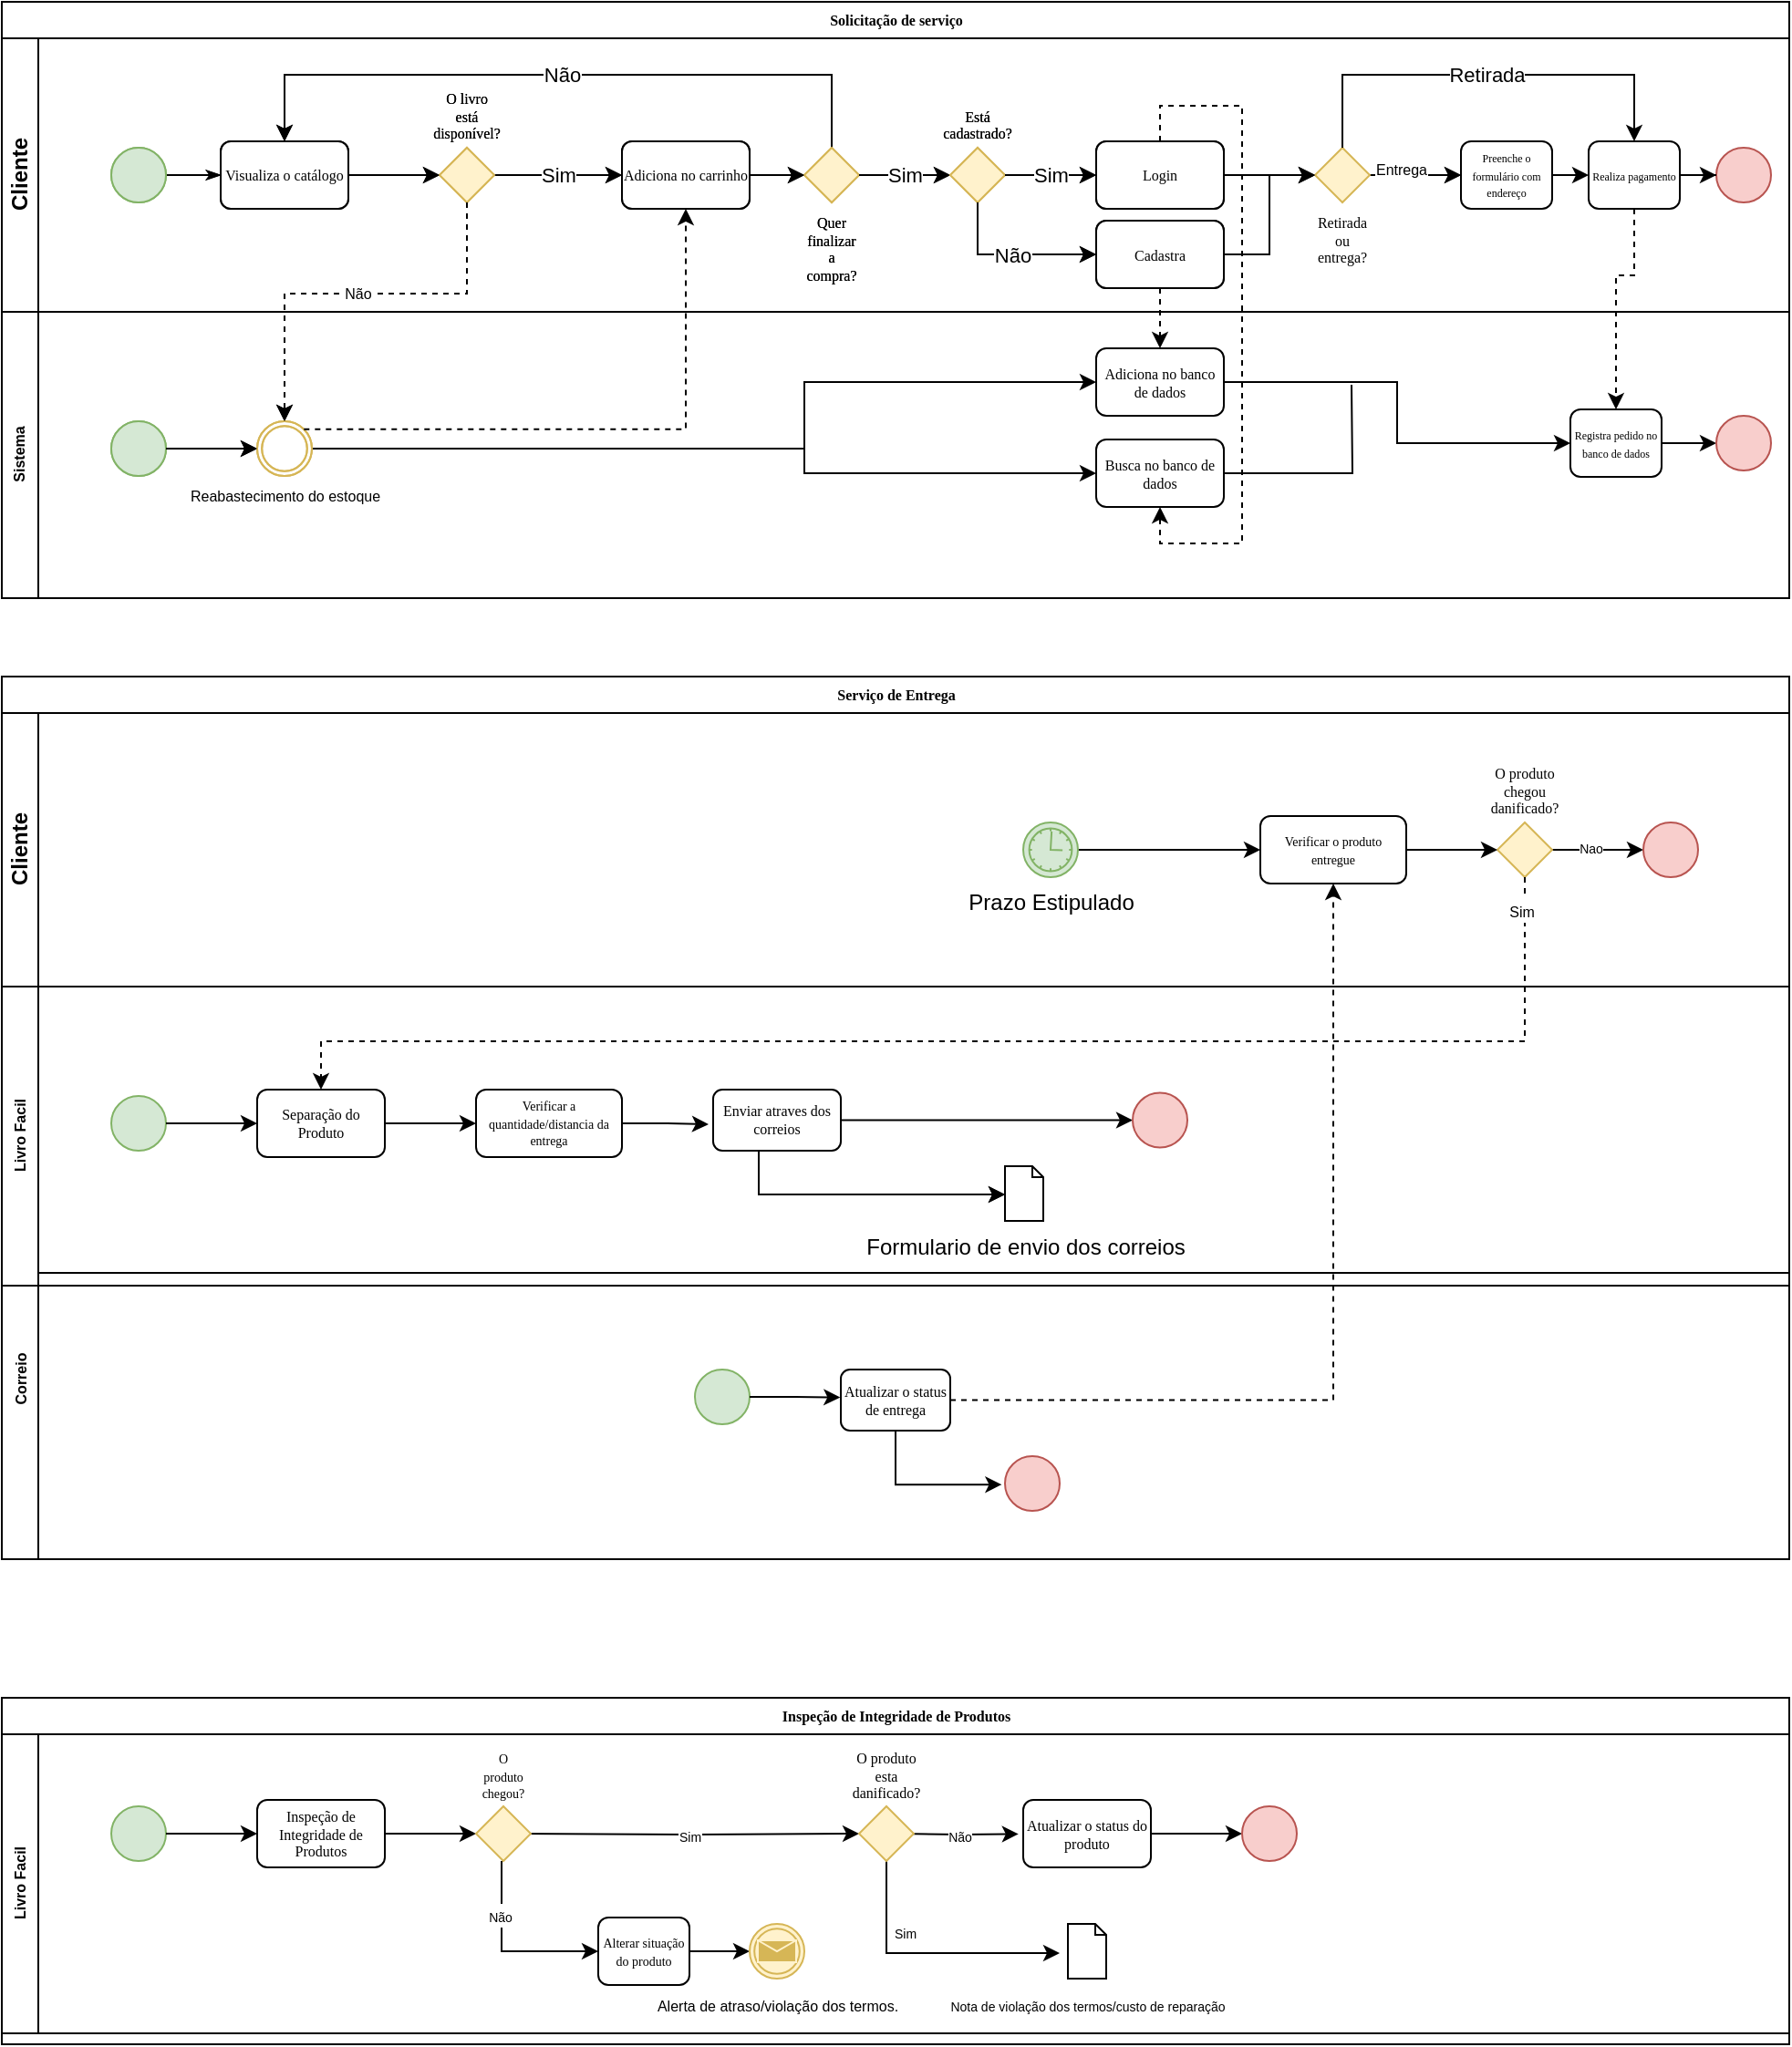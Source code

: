 <mxfile version="24.0.2" type="device">
  <diagram name="Page-1" id="c7488fd3-1785-93aa-aadb-54a6760d102a">
    <mxGraphModel dx="1195" dy="652" grid="1" gridSize="10" guides="1" tooltips="1" connect="1" arrows="1" fold="1" page="1" pageScale="1" pageWidth="1100" pageHeight="850" background="none" math="0" shadow="0">
      <root>
        <mxCell id="0" />
        <mxCell id="1" parent="0" />
        <mxCell id="2b4e8129b02d487f-1" value="Pool" style="swimlane;html=1;childLayout=stackLayout;horizontal=1;startSize=20;horizontalStack=0;rounded=0;shadow=0;labelBackgroundColor=none;strokeWidth=1;fontFamily=Verdana;fontSize=8;align=center;" parent="1" vertex="1">
          <mxGeometry x="180" y="70" width="980" height="327" as="geometry">
            <mxRectangle x="180" y="70" width="60" height="20" as="alternateBounds" />
          </mxGeometry>
        </mxCell>
        <mxCell id="2b4e8129b02d487f-2" value="Cliente" style="swimlane;html=1;startSize=20;horizontal=0;" parent="2b4e8129b02d487f-1" vertex="1">
          <mxGeometry y="20" width="980" height="150" as="geometry" />
        </mxCell>
        <mxCell id="2b4e8129b02d487f-18" style="edgeStyle=orthogonalEdgeStyle;rounded=0;html=1;labelBackgroundColor=none;startArrow=none;startFill=0;startSize=5;endArrow=classicThin;endFill=1;endSize=5;jettySize=auto;orthogonalLoop=1;strokeWidth=1;fontFamily=Verdana;fontSize=8" parent="2b4e8129b02d487f-2" source="2b4e8129b02d487f-5" target="2b4e8129b02d487f-6" edge="1">
          <mxGeometry relative="1" as="geometry" />
        </mxCell>
        <mxCell id="2b4e8129b02d487f-5" value="" style="ellipse;whiteSpace=wrap;html=1;rounded=0;shadow=0;labelBackgroundColor=none;strokeWidth=1;fontFamily=Verdana;fontSize=8;align=center;fillColor=#d5e8d4;strokeColor=#82b366;" parent="2b4e8129b02d487f-2" vertex="1">
          <mxGeometry x="60" y="60" width="30" height="30" as="geometry" />
        </mxCell>
        <mxCell id="2b4e8129b02d487f-6" value="Visualiza o catálogo" style="rounded=1;whiteSpace=wrap;html=1;shadow=0;labelBackgroundColor=none;strokeWidth=1;fontFamily=Verdana;fontSize=8;align=center;" parent="2b4e8129b02d487f-2" vertex="1">
          <mxGeometry x="120" y="56.5" width="70" height="37" as="geometry" />
        </mxCell>
        <mxCell id="pmfERvmalk-S_cIcb7xF-23" value="Sim" style="edgeStyle=orthogonalEdgeStyle;rounded=0;orthogonalLoop=1;jettySize=auto;html=1;exitX=1;exitY=0.5;exitDx=0;exitDy=0;exitPerimeter=0;entryX=0;entryY=0.5;entryDx=0;entryDy=0;" parent="2b4e8129b02d487f-2" source="pmfERvmalk-S_cIcb7xF-3" target="pmfERvmalk-S_cIcb7xF-26" edge="1">
          <mxGeometry relative="1" as="geometry">
            <mxPoint x="340.0" y="75.0" as="targetPoint" />
          </mxGeometry>
        </mxCell>
        <mxCell id="pmfERvmalk-S_cIcb7xF-3" value="O livro está disponível?" style="strokeWidth=1;html=1;shape=mxgraph.flowchart.decision;whiteSpace=wrap;rounded=1;shadow=0;labelBackgroundColor=none;fontFamily=Verdana;fontSize=8;align=center;fillColor=#fff2cc;strokeColor=#d6b656;verticalAlign=bottom;labelPosition=center;verticalLabelPosition=top;" parent="2b4e8129b02d487f-2" vertex="1">
          <mxGeometry x="240" y="60.0" width="30" height="30" as="geometry" />
        </mxCell>
        <mxCell id="pmfERvmalk-S_cIcb7xF-4" style="edgeStyle=orthogonalEdgeStyle;rounded=0;orthogonalLoop=1;jettySize=auto;html=1;exitX=1;exitY=0.5;exitDx=0;exitDy=0;entryX=0;entryY=0.5;entryDx=0;entryDy=0;entryPerimeter=0;" parent="2b4e8129b02d487f-2" source="2b4e8129b02d487f-6" target="pmfERvmalk-S_cIcb7xF-3" edge="1">
          <mxGeometry relative="1" as="geometry" />
        </mxCell>
        <mxCell id="pmfERvmalk-S_cIcb7xF-52" style="edgeStyle=orthogonalEdgeStyle;rounded=0;orthogonalLoop=1;jettySize=auto;html=1;exitX=1;exitY=0.5;exitDx=0;exitDy=0;exitPerimeter=0;entryX=0;entryY=0.5;entryDx=0;entryDy=0;" parent="2b4e8129b02d487f-2" edge="1">
          <mxGeometry relative="1" as="geometry">
            <mxPoint x="800" y="75.0" as="targetPoint" />
            <mxPoint x="750" y="75.0" as="sourcePoint" />
          </mxGeometry>
        </mxCell>
        <mxCell id="pmfERvmalk-S_cIcb7xF-53" value="Entrega" style="edgeLabel;html=1;align=center;verticalAlign=middle;resizable=0;points=[];fontSize=8;" parent="pmfERvmalk-S_cIcb7xF-52" vertex="1" connectable="0">
          <mxGeometry x="-0.336" y="3" relative="1" as="geometry">
            <mxPoint as="offset" />
          </mxGeometry>
        </mxCell>
        <mxCell id="pmfERvmalk-S_cIcb7xF-26" value="Adiciona no carrinho" style="rounded=1;whiteSpace=wrap;html=1;shadow=0;labelBackgroundColor=none;strokeWidth=1;fontFamily=Verdana;fontSize=8;align=center;" parent="2b4e8129b02d487f-2" vertex="1">
          <mxGeometry x="340" y="56.5" width="70" height="37" as="geometry" />
        </mxCell>
        <mxCell id="pmfERvmalk-S_cIcb7xF-57" style="edgeStyle=orthogonalEdgeStyle;rounded=0;orthogonalLoop=1;jettySize=auto;html=1;exitX=1;exitY=0.5;exitDx=0;exitDy=0;entryX=0;entryY=0.5;entryDx=0;entryDy=0;" parent="2b4e8129b02d487f-2" edge="1">
          <mxGeometry relative="1" as="geometry">
            <mxPoint x="870" y="75.0" as="sourcePoint" />
            <mxPoint x="890" y="75.0" as="targetPoint" />
          </mxGeometry>
        </mxCell>
        <mxCell id="pmfERvmalk-S_cIcb7xF-47" value="Não" style="edgeStyle=orthogonalEdgeStyle;rounded=0;orthogonalLoop=1;jettySize=auto;html=1;exitX=0.5;exitY=0;exitDx=0;exitDy=0;exitPerimeter=0;entryX=0.5;entryY=0;entryDx=0;entryDy=0;" parent="2b4e8129b02d487f-2" source="pmfERvmalk-S_cIcb7xF-46" target="2b4e8129b02d487f-6" edge="1">
          <mxGeometry relative="1" as="geometry">
            <Array as="points">
              <mxPoint x="455" y="20" />
              <mxPoint x="155" y="20" />
            </Array>
          </mxGeometry>
        </mxCell>
        <mxCell id="pmfERvmalk-S_cIcb7xF-46" value="Quer finalizar a compra?" style="strokeWidth=1;html=1;shape=mxgraph.flowchart.decision;whiteSpace=wrap;rounded=1;shadow=0;labelBackgroundColor=none;fontFamily=Verdana;fontSize=8;align=center;fillColor=#fff2cc;strokeColor=#d6b656;verticalAlign=top;labelPosition=center;verticalLabelPosition=bottom;" parent="2b4e8129b02d487f-2" vertex="1">
          <mxGeometry x="440" y="60.0" width="30" height="30" as="geometry" />
        </mxCell>
        <mxCell id="pmfERvmalk-S_cIcb7xF-48" value="Sim" style="edgeStyle=orthogonalEdgeStyle;rounded=0;orthogonalLoop=1;jettySize=auto;html=1;exitX=1;exitY=0.5;exitDx=0;exitDy=0;exitPerimeter=0;entryX=0;entryY=0.5;entryDx=0;entryDy=0;entryPerimeter=0;" parent="2b4e8129b02d487f-2" source="pmfERvmalk-S_cIcb7xF-46" target="pmfERvmalk-S_cIcb7xF-40" edge="1">
          <mxGeometry relative="1" as="geometry">
            <mxPoint x="500" y="75" as="targetPoint" />
          </mxGeometry>
        </mxCell>
        <mxCell id="pmfERvmalk-S_cIcb7xF-50" style="edgeStyle=orthogonalEdgeStyle;rounded=0;orthogonalLoop=1;jettySize=auto;html=1;exitX=1;exitY=0.5;exitDx=0;exitDy=0;entryX=0;entryY=0.5;entryDx=0;entryDy=0;entryPerimeter=0;" parent="2b4e8129b02d487f-2" source="pmfERvmalk-S_cIcb7xF-26" target="pmfERvmalk-S_cIcb7xF-46" edge="1">
          <mxGeometry relative="1" as="geometry" />
        </mxCell>
        <mxCell id="pmfERvmalk-S_cIcb7xF-40" value="Está cadastrado?" style="strokeWidth=1;html=1;shape=mxgraph.flowchart.decision;whiteSpace=wrap;rounded=1;shadow=0;labelBackgroundColor=none;fontFamily=Verdana;fontSize=8;align=center;fillColor=#fff2cc;strokeColor=#d6b656;verticalAlign=bottom;labelPosition=center;verticalLabelPosition=top;" parent="2b4e8129b02d487f-2" vertex="1">
          <mxGeometry x="520" y="60.0" width="30" height="30" as="geometry" />
        </mxCell>
        <mxCell id="pmfERvmalk-S_cIcb7xF-41" value="Login" style="rounded=1;whiteSpace=wrap;html=1;shadow=0;labelBackgroundColor=none;strokeWidth=1;fontFamily=Verdana;fontSize=8;align=center;" parent="2b4e8129b02d487f-2" vertex="1">
          <mxGeometry x="600" y="56.5" width="70" height="37" as="geometry" />
        </mxCell>
        <mxCell id="pmfERvmalk-S_cIcb7xF-42" value="Sim" style="edgeStyle=orthogonalEdgeStyle;rounded=0;orthogonalLoop=1;jettySize=auto;html=1;exitX=1;exitY=0.5;exitDx=0;exitDy=0;exitPerimeter=0;entryX=0;entryY=0.5;entryDx=0;entryDy=0;" parent="2b4e8129b02d487f-2" source="pmfERvmalk-S_cIcb7xF-40" target="pmfERvmalk-S_cIcb7xF-41" edge="1">
          <mxGeometry relative="1" as="geometry" />
        </mxCell>
        <mxCell id="pmfERvmalk-S_cIcb7xF-43" value="Cadastra" style="rounded=1;whiteSpace=wrap;html=1;shadow=0;labelBackgroundColor=none;strokeWidth=1;fontFamily=Verdana;fontSize=8;align=center;" parent="2b4e8129b02d487f-2" vertex="1">
          <mxGeometry x="600" y="100" width="70" height="37" as="geometry" />
        </mxCell>
        <mxCell id="pmfERvmalk-S_cIcb7xF-45" value="Não" style="edgeStyle=orthogonalEdgeStyle;rounded=0;orthogonalLoop=1;jettySize=auto;html=1;exitX=0.5;exitY=1;exitDx=0;exitDy=0;exitPerimeter=0;entryX=0;entryY=0.5;entryDx=0;entryDy=0;" parent="2b4e8129b02d487f-2" source="pmfERvmalk-S_cIcb7xF-40" target="pmfERvmalk-S_cIcb7xF-43" edge="1">
          <mxGeometry relative="1" as="geometry" />
        </mxCell>
        <mxCell id="pmfERvmalk-S_cIcb7xF-55" style="edgeStyle=orthogonalEdgeStyle;rounded=0;orthogonalLoop=1;jettySize=auto;html=1;exitX=1;exitY=0.5;exitDx=0;exitDy=0;entryX=0;entryY=0.5;entryDx=0;entryDy=0;entryPerimeter=0;" parent="2b4e8129b02d487f-2" source="pmfERvmalk-S_cIcb7xF-41" edge="1">
          <mxGeometry relative="1" as="geometry">
            <mxPoint x="720" y="75.0" as="targetPoint" />
          </mxGeometry>
        </mxCell>
        <mxCell id="oDkDdfMOv9z-UdTRqtao-18" value="&lt;font style=&quot;font-size: 6px;&quot;&gt;Realiza pagamento&lt;/font&gt;" style="rounded=1;whiteSpace=wrap;html=1;shadow=0;labelBackgroundColor=none;strokeWidth=1;fontFamily=Verdana;fontSize=8;align=center;" parent="2b4e8129b02d487f-2" vertex="1">
          <mxGeometry x="870" y="56.5" width="50" height="37" as="geometry" />
        </mxCell>
        <mxCell id="2b4e8129b02d487f-3" value="Sistema" style="swimlane;html=1;startSize=20;horizontal=0;fontSize=8;" parent="2b4e8129b02d487f-1" vertex="1">
          <mxGeometry y="170" width="980" height="157" as="geometry" />
        </mxCell>
        <mxCell id="pmfERvmalk-S_cIcb7xF-7" value="" style="ellipse;whiteSpace=wrap;html=1;rounded=0;shadow=0;labelBackgroundColor=none;strokeWidth=1;fontFamily=Verdana;fontSize=8;align=center;fillColor=#d5e8d4;strokeColor=#82b366;" parent="2b4e8129b02d487f-3" vertex="1">
          <mxGeometry x="60" y="60" width="30" height="30" as="geometry" />
        </mxCell>
        <mxCell id="pmfERvmalk-S_cIcb7xF-11" value="Reabastecimento do estoque" style="points=[[0.145,0.145,0],[0.5,0,0],[0.855,0.145,0],[1,0.5,0],[0.855,0.855,0],[0.5,1,0],[0.145,0.855,0],[0,0.5,0]];shape=mxgraph.bpmn.event;html=1;verticalLabelPosition=bottom;labelBackgroundColor=#ffffff;verticalAlign=top;align=center;perimeter=ellipsePerimeter;outlineConnect=0;aspect=fixed;outline=throwing;symbol=general;fillColor=none;strokeColor=#d6b656;fontSize=8;" parent="2b4e8129b02d487f-3" vertex="1">
          <mxGeometry x="140" y="60" width="30" height="30" as="geometry" />
        </mxCell>
        <mxCell id="pmfERvmalk-S_cIcb7xF-13" style="edgeStyle=orthogonalEdgeStyle;rounded=0;orthogonalLoop=1;jettySize=auto;html=1;exitX=1;exitY=0.5;exitDx=0;exitDy=0;entryX=0;entryY=0.5;entryDx=0;entryDy=0;entryPerimeter=0;" parent="2b4e8129b02d487f-3" source="pmfERvmalk-S_cIcb7xF-7" target="pmfERvmalk-S_cIcb7xF-11" edge="1">
          <mxGeometry relative="1" as="geometry" />
        </mxCell>
        <mxCell id="pmfERvmalk-S_cIcb7xF-19" value="Não" style="edgeStyle=orthogonalEdgeStyle;rounded=0;orthogonalLoop=1;jettySize=auto;html=1;exitX=0.5;exitY=1;exitDx=0;exitDy=0;exitPerimeter=0;entryX=0.5;entryY=0;entryDx=0;entryDy=0;entryPerimeter=0;dashed=1;fontSize=8;" parent="2b4e8129b02d487f-1" source="pmfERvmalk-S_cIcb7xF-3" target="pmfERvmalk-S_cIcb7xF-11" edge="1">
          <mxGeometry relative="1" as="geometry">
            <Array as="points">
              <mxPoint x="255" y="160" />
              <mxPoint x="155" y="160" />
            </Array>
          </mxGeometry>
        </mxCell>
        <mxCell id="oDkDdfMOv9z-UdTRqtao-1" value="Solicitação de serviço" style="swimlane;html=1;childLayout=stackLayout;horizontal=1;startSize=20;horizontalStack=0;rounded=0;shadow=0;labelBackgroundColor=none;strokeWidth=1;fontFamily=Verdana;fontSize=8;align=center;" parent="1" vertex="1">
          <mxGeometry x="180" y="70" width="980" height="327" as="geometry">
            <mxRectangle x="180" y="70" width="60" height="20" as="alternateBounds" />
          </mxGeometry>
        </mxCell>
        <mxCell id="oDkDdfMOv9z-UdTRqtao-2" value="Cliente" style="swimlane;html=1;startSize=20;horizontal=0;" parent="oDkDdfMOv9z-UdTRqtao-1" vertex="1">
          <mxGeometry y="20" width="980" height="150" as="geometry" />
        </mxCell>
        <mxCell id="oDkDdfMOv9z-UdTRqtao-3" style="edgeStyle=orthogonalEdgeStyle;rounded=0;html=1;labelBackgroundColor=none;startArrow=none;startFill=0;startSize=5;endArrow=classicThin;endFill=1;endSize=5;jettySize=auto;orthogonalLoop=1;strokeWidth=1;fontFamily=Verdana;fontSize=8" parent="oDkDdfMOv9z-UdTRqtao-2" source="oDkDdfMOv9z-UdTRqtao-4" target="oDkDdfMOv9z-UdTRqtao-5" edge="1">
          <mxGeometry relative="1" as="geometry" />
        </mxCell>
        <mxCell id="oDkDdfMOv9z-UdTRqtao-4" value="" style="ellipse;whiteSpace=wrap;html=1;rounded=0;shadow=0;labelBackgroundColor=none;strokeWidth=1;fontFamily=Verdana;fontSize=8;align=center;fillColor=#d5e8d4;strokeColor=#82b366;" parent="oDkDdfMOv9z-UdTRqtao-2" vertex="1">
          <mxGeometry x="60" y="60" width="30" height="30" as="geometry" />
        </mxCell>
        <mxCell id="oDkDdfMOv9z-UdTRqtao-5" value="Visualiza o catálogo" style="rounded=1;whiteSpace=wrap;html=1;shadow=0;labelBackgroundColor=none;strokeWidth=1;fontFamily=Verdana;fontSize=8;align=center;" parent="oDkDdfMOv9z-UdTRqtao-2" vertex="1">
          <mxGeometry x="120" y="56.5" width="70" height="37" as="geometry" />
        </mxCell>
        <mxCell id="oDkDdfMOv9z-UdTRqtao-6" value="Sim" style="edgeStyle=orthogonalEdgeStyle;rounded=0;orthogonalLoop=1;jettySize=auto;html=1;exitX=1;exitY=0.5;exitDx=0;exitDy=0;exitPerimeter=0;entryX=0;entryY=0.5;entryDx=0;entryDy=0;" parent="oDkDdfMOv9z-UdTRqtao-2" source="oDkDdfMOv9z-UdTRqtao-7" target="oDkDdfMOv9z-UdTRqtao-12" edge="1">
          <mxGeometry relative="1" as="geometry">
            <mxPoint x="340.0" y="75.0" as="targetPoint" />
          </mxGeometry>
        </mxCell>
        <mxCell id="oDkDdfMOv9z-UdTRqtao-7" value="O livro está disponível?" style="strokeWidth=1;html=1;shape=mxgraph.flowchart.decision;whiteSpace=wrap;rounded=1;shadow=0;labelBackgroundColor=none;fontFamily=Verdana;fontSize=8;align=center;fillColor=#fff2cc;strokeColor=#d6b656;verticalAlign=bottom;labelPosition=center;verticalLabelPosition=top;" parent="oDkDdfMOv9z-UdTRqtao-2" vertex="1">
          <mxGeometry x="240" y="60.0" width="30" height="30" as="geometry" />
        </mxCell>
        <mxCell id="oDkDdfMOv9z-UdTRqtao-8" style="edgeStyle=orthogonalEdgeStyle;rounded=0;orthogonalLoop=1;jettySize=auto;html=1;exitX=1;exitY=0.5;exitDx=0;exitDy=0;entryX=0;entryY=0.5;entryDx=0;entryDy=0;entryPerimeter=0;" parent="oDkDdfMOv9z-UdTRqtao-2" source="oDkDdfMOv9z-UdTRqtao-5" target="oDkDdfMOv9z-UdTRqtao-7" edge="1">
          <mxGeometry relative="1" as="geometry" />
        </mxCell>
        <mxCell id="oDkDdfMOv9z-UdTRqtao-9" style="edgeStyle=orthogonalEdgeStyle;rounded=0;orthogonalLoop=1;jettySize=auto;html=1;exitX=1;exitY=0.5;exitDx=0;exitDy=0;exitPerimeter=0;entryX=0;entryY=0.5;entryDx=0;entryDy=0;" parent="oDkDdfMOv9z-UdTRqtao-2" source="oDkDdfMOv9z-UdTRqtao-11" target="oDkDdfMOv9z-UdTRqtao-14" edge="1">
          <mxGeometry relative="1" as="geometry" />
        </mxCell>
        <mxCell id="oDkDdfMOv9z-UdTRqtao-10" value="Entrega" style="edgeLabel;html=1;align=center;verticalAlign=middle;resizable=0;points=[];fontSize=8;" parent="oDkDdfMOv9z-UdTRqtao-9" vertex="1" connectable="0">
          <mxGeometry x="-0.336" y="3" relative="1" as="geometry">
            <mxPoint as="offset" />
          </mxGeometry>
        </mxCell>
        <mxCell id="oDkDdfMOv9z-UdTRqtao-11" value="Retirada ou entrega?" style="strokeWidth=1;html=1;shape=mxgraph.flowchart.decision;whiteSpace=wrap;rounded=1;shadow=0;labelBackgroundColor=none;fontFamily=Verdana;fontSize=8;align=center;fillColor=#fff2cc;strokeColor=#d6b656;verticalAlign=top;labelPosition=center;verticalLabelPosition=bottom;" parent="oDkDdfMOv9z-UdTRqtao-2" vertex="1">
          <mxGeometry x="720" y="60.0" width="30" height="30" as="geometry" />
        </mxCell>
        <mxCell id="oDkDdfMOv9z-UdTRqtao-12" value="Adiciona no carrinho" style="rounded=1;whiteSpace=wrap;html=1;shadow=0;labelBackgroundColor=none;strokeWidth=1;fontFamily=Verdana;fontSize=8;align=center;" parent="oDkDdfMOv9z-UdTRqtao-2" vertex="1">
          <mxGeometry x="340" y="56.5" width="70" height="37" as="geometry" />
        </mxCell>
        <mxCell id="oDkDdfMOv9z-UdTRqtao-14" value="&lt;font style=&quot;font-size: 6px;&quot;&gt;Preenche o formulário com endereço&lt;/font&gt;" style="rounded=1;whiteSpace=wrap;html=1;shadow=0;labelBackgroundColor=none;strokeWidth=1;fontFamily=Verdana;fontSize=8;align=center;" parent="oDkDdfMOv9z-UdTRqtao-2" vertex="1">
          <mxGeometry x="800" y="56.5" width="50" height="37" as="geometry" />
        </mxCell>
        <mxCell id="oDkDdfMOv9z-UdTRqtao-15" value="Não" style="edgeStyle=orthogonalEdgeStyle;rounded=0;orthogonalLoop=1;jettySize=auto;html=1;exitX=0.5;exitY=0;exitDx=0;exitDy=0;exitPerimeter=0;entryX=0.5;entryY=0;entryDx=0;entryDy=0;" parent="oDkDdfMOv9z-UdTRqtao-2" source="oDkDdfMOv9z-UdTRqtao-16" target="oDkDdfMOv9z-UdTRqtao-5" edge="1">
          <mxGeometry relative="1" as="geometry">
            <Array as="points">
              <mxPoint x="455" y="20" />
              <mxPoint x="155" y="20" />
            </Array>
          </mxGeometry>
        </mxCell>
        <mxCell id="oDkDdfMOv9z-UdTRqtao-16" value="Quer finalizar a compra?" style="strokeWidth=1;html=1;shape=mxgraph.flowchart.decision;whiteSpace=wrap;rounded=1;shadow=0;labelBackgroundColor=none;fontFamily=Verdana;fontSize=8;align=center;fillColor=#fff2cc;strokeColor=#d6b656;verticalAlign=top;labelPosition=center;verticalLabelPosition=bottom;" parent="oDkDdfMOv9z-UdTRqtao-2" vertex="1">
          <mxGeometry x="440" y="60.0" width="30" height="30" as="geometry" />
        </mxCell>
        <mxCell id="oDkDdfMOv9z-UdTRqtao-17" value="Sim" style="edgeStyle=orthogonalEdgeStyle;rounded=0;orthogonalLoop=1;jettySize=auto;html=1;exitX=1;exitY=0.5;exitDx=0;exitDy=0;exitPerimeter=0;entryX=0;entryY=0.5;entryDx=0;entryDy=0;entryPerimeter=0;" parent="oDkDdfMOv9z-UdTRqtao-2" source="oDkDdfMOv9z-UdTRqtao-16" target="oDkDdfMOv9z-UdTRqtao-20" edge="1">
          <mxGeometry relative="1" as="geometry">
            <mxPoint x="500" y="75" as="targetPoint" />
          </mxGeometry>
        </mxCell>
        <mxCell id="oDkDdfMOv9z-UdTRqtao-19" style="edgeStyle=orthogonalEdgeStyle;rounded=0;orthogonalLoop=1;jettySize=auto;html=1;exitX=1;exitY=0.5;exitDx=0;exitDy=0;entryX=0;entryY=0.5;entryDx=0;entryDy=0;entryPerimeter=0;" parent="oDkDdfMOv9z-UdTRqtao-2" source="oDkDdfMOv9z-UdTRqtao-12" target="oDkDdfMOv9z-UdTRqtao-16" edge="1">
          <mxGeometry relative="1" as="geometry" />
        </mxCell>
        <mxCell id="oDkDdfMOv9z-UdTRqtao-20" value="Está cadastrado?" style="strokeWidth=1;html=1;shape=mxgraph.flowchart.decision;whiteSpace=wrap;rounded=1;shadow=0;labelBackgroundColor=none;fontFamily=Verdana;fontSize=8;align=center;fillColor=#fff2cc;strokeColor=#d6b656;verticalAlign=bottom;labelPosition=center;verticalLabelPosition=top;" parent="oDkDdfMOv9z-UdTRqtao-2" vertex="1">
          <mxGeometry x="520" y="60.0" width="30" height="30" as="geometry" />
        </mxCell>
        <mxCell id="oDkDdfMOv9z-UdTRqtao-21" value="Login" style="rounded=1;whiteSpace=wrap;html=1;shadow=0;labelBackgroundColor=none;strokeWidth=1;fontFamily=Verdana;fontSize=8;align=center;" parent="oDkDdfMOv9z-UdTRqtao-2" vertex="1">
          <mxGeometry x="600" y="56.5" width="70" height="37" as="geometry" />
        </mxCell>
        <mxCell id="oDkDdfMOv9z-UdTRqtao-22" value="Sim" style="edgeStyle=orthogonalEdgeStyle;rounded=0;orthogonalLoop=1;jettySize=auto;html=1;exitX=1;exitY=0.5;exitDx=0;exitDy=0;exitPerimeter=0;entryX=0;entryY=0.5;entryDx=0;entryDy=0;" parent="oDkDdfMOv9z-UdTRqtao-2" source="oDkDdfMOv9z-UdTRqtao-20" target="oDkDdfMOv9z-UdTRqtao-21" edge="1">
          <mxGeometry relative="1" as="geometry" />
        </mxCell>
        <mxCell id="oDkDdfMOv9z-UdTRqtao-23" value="Cadastra" style="rounded=1;whiteSpace=wrap;html=1;shadow=0;labelBackgroundColor=none;strokeWidth=1;fontFamily=Verdana;fontSize=8;align=center;" parent="oDkDdfMOv9z-UdTRqtao-2" vertex="1">
          <mxGeometry x="600" y="100" width="70" height="37" as="geometry" />
        </mxCell>
        <mxCell id="oDkDdfMOv9z-UdTRqtao-24" value="Não" style="edgeStyle=orthogonalEdgeStyle;rounded=0;orthogonalLoop=1;jettySize=auto;html=1;exitX=0.5;exitY=1;exitDx=0;exitDy=0;exitPerimeter=0;entryX=0;entryY=0.5;entryDx=0;entryDy=0;" parent="oDkDdfMOv9z-UdTRqtao-2" source="oDkDdfMOv9z-UdTRqtao-20" target="oDkDdfMOv9z-UdTRqtao-23" edge="1">
          <mxGeometry relative="1" as="geometry" />
        </mxCell>
        <mxCell id="oDkDdfMOv9z-UdTRqtao-25" style="edgeStyle=orthogonalEdgeStyle;rounded=0;orthogonalLoop=1;jettySize=auto;html=1;exitX=1;exitY=0.5;exitDx=0;exitDy=0;entryX=0;entryY=0.5;entryDx=0;entryDy=0;entryPerimeter=0;" parent="oDkDdfMOv9z-UdTRqtao-2" source="oDkDdfMOv9z-UdTRqtao-21" target="oDkDdfMOv9z-UdTRqtao-11" edge="1">
          <mxGeometry relative="1" as="geometry" />
        </mxCell>
        <mxCell id="oDkDdfMOv9z-UdTRqtao-26" style="edgeStyle=orthogonalEdgeStyle;rounded=0;orthogonalLoop=1;jettySize=auto;html=1;exitX=1;exitY=0.5;exitDx=0;exitDy=0;entryX=0;entryY=0.5;entryDx=0;entryDy=0;entryPerimeter=0;" parent="oDkDdfMOv9z-UdTRqtao-2" source="oDkDdfMOv9z-UdTRqtao-23" target="oDkDdfMOv9z-UdTRqtao-11" edge="1">
          <mxGeometry relative="1" as="geometry" />
        </mxCell>
        <mxCell id="oDkDdfMOv9z-UdTRqtao-114" value="" style="ellipse;whiteSpace=wrap;html=1;rounded=0;shadow=0;labelBackgroundColor=none;strokeWidth=1;fontFamily=Verdana;fontSize=8;align=center;fillColor=#f8cecc;strokeColor=#b85450;" parent="oDkDdfMOv9z-UdTRqtao-2" vertex="1">
          <mxGeometry x="940" y="60" width="30" height="30" as="geometry" />
        </mxCell>
        <mxCell id="oDkDdfMOv9z-UdTRqtao-27" value="Sistema" style="swimlane;html=1;startSize=20;horizontal=0;fontSize=8;" parent="oDkDdfMOv9z-UdTRqtao-1" vertex="1">
          <mxGeometry y="170" width="980" height="157" as="geometry" />
        </mxCell>
        <mxCell id="oDkDdfMOv9z-UdTRqtao-28" value="" style="ellipse;whiteSpace=wrap;html=1;rounded=0;shadow=0;labelBackgroundColor=none;strokeWidth=1;fontFamily=Verdana;fontSize=8;align=center;fillColor=#d5e8d4;strokeColor=#82b366;" parent="oDkDdfMOv9z-UdTRqtao-27" vertex="1">
          <mxGeometry x="60" y="60" width="30" height="30" as="geometry" />
        </mxCell>
        <mxCell id="zch4wGWHLApjYv__tpyH-14" style="edgeStyle=orthogonalEdgeStyle;rounded=0;orthogonalLoop=1;jettySize=auto;html=1;exitX=1;exitY=0.5;exitDx=0;exitDy=0;exitPerimeter=0;entryX=0;entryY=0.5;entryDx=0;entryDy=0;" edge="1" parent="oDkDdfMOv9z-UdTRqtao-27" source="oDkDdfMOv9z-UdTRqtao-29" target="zch4wGWHLApjYv__tpyH-3">
          <mxGeometry relative="1" as="geometry">
            <Array as="points">
              <mxPoint x="440" y="75" />
              <mxPoint x="440" y="39" />
            </Array>
          </mxGeometry>
        </mxCell>
        <mxCell id="zch4wGWHLApjYv__tpyH-15" style="edgeStyle=orthogonalEdgeStyle;rounded=0;orthogonalLoop=1;jettySize=auto;html=1;entryX=0;entryY=0.5;entryDx=0;entryDy=0;" edge="1" parent="oDkDdfMOv9z-UdTRqtao-27" target="zch4wGWHLApjYv__tpyH-5">
          <mxGeometry relative="1" as="geometry">
            <mxPoint x="440" y="70" as="sourcePoint" />
            <Array as="points">
              <mxPoint x="440" y="89" />
            </Array>
          </mxGeometry>
        </mxCell>
        <mxCell id="oDkDdfMOv9z-UdTRqtao-29" value="Reabastecimento do estoque" style="points=[[0.145,0.145,0],[0.5,0,0],[0.855,0.145,0],[1,0.5,0],[0.855,0.855,0],[0.5,1,0],[0.145,0.855,0],[0,0.5,0]];shape=mxgraph.bpmn.event;html=1;verticalLabelPosition=bottom;labelBackgroundColor=#ffffff;verticalAlign=top;align=center;perimeter=ellipsePerimeter;outlineConnect=0;aspect=fixed;outline=throwing;symbol=general;fillColor=none;strokeColor=#d6b656;fontSize=8;" parent="oDkDdfMOv9z-UdTRqtao-27" vertex="1">
          <mxGeometry x="140" y="60" width="30" height="30" as="geometry" />
        </mxCell>
        <mxCell id="oDkDdfMOv9z-UdTRqtao-30" style="edgeStyle=orthogonalEdgeStyle;rounded=0;orthogonalLoop=1;jettySize=auto;html=1;exitX=1;exitY=0.5;exitDx=0;exitDy=0;entryX=0;entryY=0.5;entryDx=0;entryDy=0;entryPerimeter=0;" parent="oDkDdfMOv9z-UdTRqtao-27" source="oDkDdfMOv9z-UdTRqtao-28" target="oDkDdfMOv9z-UdTRqtao-29" edge="1">
          <mxGeometry relative="1" as="geometry" />
        </mxCell>
        <mxCell id="zch4wGWHLApjYv__tpyH-11" style="edgeStyle=orthogonalEdgeStyle;rounded=0;orthogonalLoop=1;jettySize=auto;html=1;exitX=1;exitY=0.5;exitDx=0;exitDy=0;entryX=0;entryY=0.5;entryDx=0;entryDy=0;" edge="1" parent="oDkDdfMOv9z-UdTRqtao-27" source="zch4wGWHLApjYv__tpyH-3" target="zch4wGWHLApjYv__tpyH-6">
          <mxGeometry relative="1" as="geometry" />
        </mxCell>
        <mxCell id="zch4wGWHLApjYv__tpyH-3" value="Adiciona no banco de dados" style="rounded=1;whiteSpace=wrap;html=1;shadow=0;labelBackgroundColor=none;strokeWidth=1;fontFamily=Verdana;fontSize=8;align=center;" vertex="1" parent="oDkDdfMOv9z-UdTRqtao-27">
          <mxGeometry x="600" y="20" width="70" height="37" as="geometry" />
        </mxCell>
        <mxCell id="zch4wGWHLApjYv__tpyH-13" style="edgeStyle=orthogonalEdgeStyle;rounded=0;orthogonalLoop=1;jettySize=auto;html=1;exitX=1;exitY=0.5;exitDx=0;exitDy=0;endArrow=none;endFill=0;" edge="1" parent="oDkDdfMOv9z-UdTRqtao-27" source="zch4wGWHLApjYv__tpyH-5">
          <mxGeometry relative="1" as="geometry">
            <mxPoint x="740" y="40" as="targetPoint" />
          </mxGeometry>
        </mxCell>
        <mxCell id="zch4wGWHLApjYv__tpyH-5" value="Busca no banco de dados" style="rounded=1;whiteSpace=wrap;html=1;shadow=0;labelBackgroundColor=none;strokeWidth=1;fontFamily=Verdana;fontSize=8;align=center;" vertex="1" parent="oDkDdfMOv9z-UdTRqtao-27">
          <mxGeometry x="600" y="70" width="70" height="37" as="geometry" />
        </mxCell>
        <mxCell id="zch4wGWHLApjYv__tpyH-8" style="edgeStyle=orthogonalEdgeStyle;rounded=0;orthogonalLoop=1;jettySize=auto;html=1;exitX=1;exitY=0.5;exitDx=0;exitDy=0;entryX=0;entryY=0.5;entryDx=0;entryDy=0;" edge="1" parent="oDkDdfMOv9z-UdTRqtao-27" source="zch4wGWHLApjYv__tpyH-6" target="zch4wGWHLApjYv__tpyH-7">
          <mxGeometry relative="1" as="geometry" />
        </mxCell>
        <mxCell id="zch4wGWHLApjYv__tpyH-6" value="&lt;font style=&quot;font-size: 6px;&quot;&gt;Registra pedido no banco de dados&lt;/font&gt;" style="rounded=1;whiteSpace=wrap;html=1;shadow=0;labelBackgroundColor=none;strokeWidth=1;fontFamily=Verdana;fontSize=8;align=center;" vertex="1" parent="oDkDdfMOv9z-UdTRqtao-27">
          <mxGeometry x="860" y="53.5" width="50" height="37" as="geometry" />
        </mxCell>
        <mxCell id="zch4wGWHLApjYv__tpyH-7" value="" style="ellipse;whiteSpace=wrap;html=1;rounded=0;shadow=0;labelBackgroundColor=none;strokeWidth=1;fontFamily=Verdana;fontSize=8;align=center;fillColor=#f8cecc;strokeColor=#b85450;" vertex="1" parent="oDkDdfMOv9z-UdTRqtao-27">
          <mxGeometry x="940" y="57" width="30" height="30" as="geometry" />
        </mxCell>
        <mxCell id="oDkDdfMOv9z-UdTRqtao-31" value="Não" style="edgeStyle=orthogonalEdgeStyle;rounded=0;orthogonalLoop=1;jettySize=auto;html=1;exitX=0.5;exitY=1;exitDx=0;exitDy=0;exitPerimeter=0;entryX=0.5;entryY=0;entryDx=0;entryDy=0;entryPerimeter=0;dashed=1;fontSize=8;" parent="oDkDdfMOv9z-UdTRqtao-1" source="oDkDdfMOv9z-UdTRqtao-7" target="oDkDdfMOv9z-UdTRqtao-29" edge="1">
          <mxGeometry relative="1" as="geometry">
            <Array as="points">
              <mxPoint x="255" y="160" />
              <mxPoint x="155" y="160" />
            </Array>
          </mxGeometry>
        </mxCell>
        <mxCell id="oDkDdfMOv9z-UdTRqtao-32" style="edgeStyle=orthogonalEdgeStyle;rounded=0;orthogonalLoop=1;jettySize=auto;html=1;exitX=0.855;exitY=0.145;exitDx=0;exitDy=0;exitPerimeter=0;dashed=1;entryX=0.5;entryY=1;entryDx=0;entryDy=0;" parent="oDkDdfMOv9z-UdTRqtao-1" source="oDkDdfMOv9z-UdTRqtao-29" target="oDkDdfMOv9z-UdTRqtao-12" edge="1">
          <mxGeometry relative="1" as="geometry">
            <mxPoint x="250.0" y="245" as="sourcePoint" />
            <mxPoint x="360" y="120" as="targetPoint" />
          </mxGeometry>
        </mxCell>
        <mxCell id="zch4wGWHLApjYv__tpyH-4" style="edgeStyle=orthogonalEdgeStyle;rounded=0;orthogonalLoop=1;jettySize=auto;html=1;exitX=0.5;exitY=1;exitDx=0;exitDy=0;entryX=0.5;entryY=0;entryDx=0;entryDy=0;dashed=1;" edge="1" parent="oDkDdfMOv9z-UdTRqtao-1" source="oDkDdfMOv9z-UdTRqtao-23" target="zch4wGWHLApjYv__tpyH-3">
          <mxGeometry relative="1" as="geometry" />
        </mxCell>
        <mxCell id="zch4wGWHLApjYv__tpyH-9" style="edgeStyle=orthogonalEdgeStyle;rounded=0;orthogonalLoop=1;jettySize=auto;html=1;exitX=0.5;exitY=0;exitDx=0;exitDy=0;entryX=0.5;entryY=1;entryDx=0;entryDy=0;dashed=1;" edge="1" parent="oDkDdfMOv9z-UdTRqtao-1" source="oDkDdfMOv9z-UdTRqtao-21" target="zch4wGWHLApjYv__tpyH-5">
          <mxGeometry relative="1" as="geometry">
            <Array as="points">
              <mxPoint x="635" y="57" />
              <mxPoint x="680" y="57" />
              <mxPoint x="680" y="297" />
              <mxPoint x="635" y="297" />
            </Array>
          </mxGeometry>
        </mxCell>
        <mxCell id="oDkDdfMOv9z-UdTRqtao-34" value="&lt;blockquote style=&quot;margin: 0 0 0 40px; border: none; padding: 0px;&quot;&gt;Correio&lt;/blockquote&gt;" style="swimlane;html=1;startSize=20;horizontal=0;fontSize=8;align=center;" parent="1" vertex="1">
          <mxGeometry x="180" y="767" width="980" height="157" as="geometry" />
        </mxCell>
        <mxCell id="oDkDdfMOv9z-UdTRqtao-35" value="" style="ellipse;whiteSpace=wrap;html=1;rounded=0;shadow=0;labelBackgroundColor=none;strokeWidth=1;fontFamily=Verdana;fontSize=8;align=center;fillColor=#d5e8d4;strokeColor=#82b366;" parent="oDkDdfMOv9z-UdTRqtao-34" vertex="1">
          <mxGeometry x="380" y="53" width="30" height="30" as="geometry" />
        </mxCell>
        <mxCell id="oDkDdfMOv9z-UdTRqtao-95" value="Atualizar o status de entrega" style="rounded=1;whiteSpace=wrap;html=1;shadow=0;labelBackgroundColor=none;strokeWidth=1;fontFamily=Verdana;fontSize=8;align=center;" parent="oDkDdfMOv9z-UdTRqtao-34" vertex="1">
          <mxGeometry x="460" y="53" width="60" height="33.5" as="geometry" />
        </mxCell>
        <mxCell id="oDkDdfMOv9z-UdTRqtao-98" style="edgeStyle=orthogonalEdgeStyle;rounded=0;orthogonalLoop=1;jettySize=auto;html=1;entryX=-0.006;entryY=0.457;entryDx=0;entryDy=0;entryPerimeter=0;" parent="oDkDdfMOv9z-UdTRqtao-34" source="oDkDdfMOv9z-UdTRqtao-35" target="oDkDdfMOv9z-UdTRqtao-95" edge="1">
          <mxGeometry relative="1" as="geometry" />
        </mxCell>
        <mxCell id="oDkDdfMOv9z-UdTRqtao-99" value="" style="ellipse;whiteSpace=wrap;html=1;rounded=0;shadow=0;labelBackgroundColor=none;strokeWidth=1;fontFamily=Verdana;fontSize=8;align=center;fillColor=#f8cecc;strokeColor=#b85450;" parent="oDkDdfMOv9z-UdTRqtao-34" vertex="1">
          <mxGeometry x="550" y="100.5" width="30" height="30" as="geometry" />
        </mxCell>
        <mxCell id="oDkDdfMOv9z-UdTRqtao-100" style="edgeStyle=orthogonalEdgeStyle;rounded=0;orthogonalLoop=1;jettySize=auto;html=1;entryX=-0.06;entryY=0.519;entryDx=0;entryDy=0;entryPerimeter=0;" parent="oDkDdfMOv9z-UdTRqtao-34" target="oDkDdfMOv9z-UdTRqtao-99" edge="1">
          <mxGeometry relative="1" as="geometry">
            <mxPoint x="490" y="86.5" as="sourcePoint" />
            <mxPoint x="540.008" y="116" as="targetPoint" />
            <Array as="points">
              <mxPoint x="490" y="116" />
            </Array>
          </mxGeometry>
        </mxCell>
        <mxCell id="oDkDdfMOv9z-UdTRqtao-38" value="Serviço de Entrega" style="swimlane;html=1;childLayout=stackLayout;horizontal=1;startSize=20;horizontalStack=0;rounded=0;shadow=0;labelBackgroundColor=none;strokeWidth=1;fontFamily=Verdana;fontSize=8;align=center;" parent="1" vertex="1">
          <mxGeometry x="180" y="440" width="980" height="334" as="geometry">
            <mxRectangle x="180" y="70" width="60" height="20" as="alternateBounds" />
          </mxGeometry>
        </mxCell>
        <mxCell id="oDkDdfMOv9z-UdTRqtao-39" value="Cliente" style="swimlane;html=1;startSize=20;horizontal=0;" parent="oDkDdfMOv9z-UdTRqtao-38" vertex="1">
          <mxGeometry y="20" width="980" height="150" as="geometry" />
        </mxCell>
        <mxCell id="oDkDdfMOv9z-UdTRqtao-101" style="edgeStyle=orthogonalEdgeStyle;rounded=0;orthogonalLoop=1;jettySize=auto;html=1;" parent="oDkDdfMOv9z-UdTRqtao-39" source="oDkDdfMOv9z-UdTRqtao-92" edge="1">
          <mxGeometry relative="1" as="geometry">
            <mxPoint x="690" y="75" as="targetPoint" />
          </mxGeometry>
        </mxCell>
        <mxCell id="oDkDdfMOv9z-UdTRqtao-92" value="Prazo Estipulado" style="points=[[0.145,0.145,0],[0.5,0,0],[0.855,0.145,0],[1,0.5,0],[0.855,0.855,0],[0.5,1,0],[0.145,0.855,0],[0,0.5,0]];shape=mxgraph.bpmn.event;html=1;verticalLabelPosition=bottom;labelBackgroundColor=#ffffff;verticalAlign=top;align=center;perimeter=ellipsePerimeter;outlineConnect=0;aspect=fixed;outline=standard;symbol=timer;fillColor=#d5e8d4;strokeColor=#82b366;" parent="oDkDdfMOv9z-UdTRqtao-39" vertex="1">
          <mxGeometry x="560" y="60" width="30" height="30" as="geometry" />
        </mxCell>
        <mxCell id="oDkDdfMOv9z-UdTRqtao-102" value="&lt;font style=&quot;font-size: 7px;&quot;&gt;Verificar o produto entregue&lt;/font&gt;" style="rounded=1;whiteSpace=wrap;html=1;shadow=0;labelBackgroundColor=none;strokeWidth=1;fontFamily=Verdana;fontSize=8;align=center;" parent="oDkDdfMOv9z-UdTRqtao-39" vertex="1">
          <mxGeometry x="690" y="56.5" width="80" height="37" as="geometry" />
        </mxCell>
        <mxCell id="oDkDdfMOv9z-UdTRqtao-104" style="edgeStyle=orthogonalEdgeStyle;rounded=0;orthogonalLoop=1;jettySize=auto;html=1;entryX=0;entryY=0.5;entryDx=0;entryDy=0;" parent="oDkDdfMOv9z-UdTRqtao-39" source="oDkDdfMOv9z-UdTRqtao-90" target="oDkDdfMOv9z-UdTRqtao-105" edge="1">
          <mxGeometry relative="1" as="geometry">
            <mxPoint x="890" y="75.0" as="targetPoint" />
          </mxGeometry>
        </mxCell>
        <mxCell id="oDkDdfMOv9z-UdTRqtao-106" value="Nao" style="edgeLabel;html=1;align=center;verticalAlign=middle;resizable=0;points=[];fontSize=7;" parent="oDkDdfMOv9z-UdTRqtao-104" vertex="1" connectable="0">
          <mxGeometry x="0.218" relative="1" as="geometry">
            <mxPoint x="-10" as="offset" />
          </mxGeometry>
        </mxCell>
        <mxCell id="oDkDdfMOv9z-UdTRqtao-90" value="O produto chegou danificado?" style="strokeWidth=1;html=1;shape=mxgraph.flowchart.decision;whiteSpace=wrap;rounded=1;shadow=0;labelBackgroundColor=none;fontFamily=Verdana;fontSize=8;align=center;fillColor=#fff2cc;strokeColor=#d6b656;verticalAlign=bottom;labelPosition=center;verticalLabelPosition=top;" parent="oDkDdfMOv9z-UdTRqtao-39" vertex="1">
          <mxGeometry x="820" y="60.0" width="30" height="30" as="geometry" />
        </mxCell>
        <mxCell id="oDkDdfMOv9z-UdTRqtao-103" style="edgeStyle=orthogonalEdgeStyle;rounded=0;orthogonalLoop=1;jettySize=auto;html=1;exitX=1;exitY=0.5;exitDx=0;exitDy=0;entryX=0;entryY=0.5;entryDx=0;entryDy=0;entryPerimeter=0;" parent="oDkDdfMOv9z-UdTRqtao-39" source="oDkDdfMOv9z-UdTRqtao-102" target="oDkDdfMOv9z-UdTRqtao-90" edge="1">
          <mxGeometry relative="1" as="geometry" />
        </mxCell>
        <mxCell id="oDkDdfMOv9z-UdTRqtao-105" value="" style="ellipse;whiteSpace=wrap;html=1;rounded=0;shadow=0;labelBackgroundColor=none;strokeWidth=1;fontFamily=Verdana;fontSize=8;align=center;fillColor=#f8cecc;strokeColor=#b85450;" parent="oDkDdfMOv9z-UdTRqtao-39" vertex="1">
          <mxGeometry x="900" y="60" width="30" height="30" as="geometry" />
        </mxCell>
        <mxCell id="oDkDdfMOv9z-UdTRqtao-64" value="Livro Facil" style="swimlane;html=1;startSize=20;horizontal=0;fontSize=8;" parent="oDkDdfMOv9z-UdTRqtao-38" vertex="1">
          <mxGeometry y="170" width="980" height="164" as="geometry" />
        </mxCell>
        <mxCell id="oDkDdfMOv9z-UdTRqtao-65" value="" style="ellipse;whiteSpace=wrap;html=1;rounded=0;shadow=0;labelBackgroundColor=none;strokeWidth=1;fontFamily=Verdana;fontSize=8;align=center;fillColor=#d5e8d4;strokeColor=#82b366;" parent="oDkDdfMOv9z-UdTRqtao-64" vertex="1">
          <mxGeometry x="60" y="60" width="30" height="30" as="geometry" />
        </mxCell>
        <mxCell id="oDkDdfMOv9z-UdTRqtao-67" style="edgeStyle=orthogonalEdgeStyle;rounded=0;orthogonalLoop=1;jettySize=auto;html=1;entryX=0;entryY=0.5;entryDx=0;entryDy=0;entryPerimeter=0;exitX=1;exitY=0.5;exitDx=0;exitDy=0;" parent="oDkDdfMOv9z-UdTRqtao-64" source="oDkDdfMOv9z-UdTRqtao-65" edge="1">
          <mxGeometry relative="1" as="geometry">
            <mxPoint x="90" y="75" as="sourcePoint" />
            <mxPoint x="140" y="75" as="targetPoint" />
            <Array as="points" />
          </mxGeometry>
        </mxCell>
        <mxCell id="oDkDdfMOv9z-UdTRqtao-72" style="edgeStyle=orthogonalEdgeStyle;rounded=0;orthogonalLoop=1;jettySize=auto;html=1;entryX=0;entryY=0.5;entryDx=0;entryDy=0;" parent="oDkDdfMOv9z-UdTRqtao-64" source="oDkDdfMOv9z-UdTRqtao-70" target="oDkDdfMOv9z-UdTRqtao-71" edge="1">
          <mxGeometry relative="1" as="geometry" />
        </mxCell>
        <mxCell id="oDkDdfMOv9z-UdTRqtao-70" value="Separação do Produto" style="rounded=1;whiteSpace=wrap;html=1;shadow=0;labelBackgroundColor=none;strokeWidth=1;fontFamily=Verdana;fontSize=8;align=center;" parent="oDkDdfMOv9z-UdTRqtao-64" vertex="1">
          <mxGeometry x="140" y="56.5" width="70" height="37" as="geometry" />
        </mxCell>
        <mxCell id="oDkDdfMOv9z-UdTRqtao-73" style="edgeStyle=orthogonalEdgeStyle;rounded=0;orthogonalLoop=1;jettySize=auto;html=1;exitX=1;exitY=0.5;exitDx=0;exitDy=0;entryX=-0.036;entryY=0.568;entryDx=0;entryDy=0;entryPerimeter=0;" parent="oDkDdfMOv9z-UdTRqtao-64" source="oDkDdfMOv9z-UdTRqtao-71" target="oDkDdfMOv9z-UdTRqtao-74" edge="1">
          <mxGeometry relative="1" as="geometry">
            <mxPoint x="380" y="75" as="targetPoint" />
          </mxGeometry>
        </mxCell>
        <mxCell id="oDkDdfMOv9z-UdTRqtao-71" value="&lt;font style=&quot;font-size: 7px;&quot;&gt;Verificar a quantidade/distancia da entrega&lt;/font&gt;" style="rounded=1;whiteSpace=wrap;html=1;shadow=0;labelBackgroundColor=none;strokeWidth=1;fontFamily=Verdana;fontSize=8;align=center;" parent="oDkDdfMOv9z-UdTRqtao-64" vertex="1">
          <mxGeometry x="260" y="56.5" width="80" height="37" as="geometry" />
        </mxCell>
        <mxCell id="oDkDdfMOv9z-UdTRqtao-87" style="edgeStyle=orthogonalEdgeStyle;rounded=0;orthogonalLoop=1;jettySize=auto;html=1;dashed=1;" parent="oDkDdfMOv9z-UdTRqtao-64" source="oDkDdfMOv9z-UdTRqtao-74" target="oDkDdfMOv9z-UdTRqtao-75" edge="1">
          <mxGeometry relative="1" as="geometry">
            <Array as="points">
              <mxPoint x="415" y="114" />
            </Array>
          </mxGeometry>
        </mxCell>
        <mxCell id="oDkDdfMOv9z-UdTRqtao-88" style="edgeStyle=orthogonalEdgeStyle;rounded=0;orthogonalLoop=1;jettySize=auto;html=1;" parent="oDkDdfMOv9z-UdTRqtao-64" source="oDkDdfMOv9z-UdTRqtao-74" edge="1">
          <mxGeometry relative="1" as="geometry">
            <mxPoint x="620.0" y="73.25" as="targetPoint" />
          </mxGeometry>
        </mxCell>
        <mxCell id="oDkDdfMOv9z-UdTRqtao-93" value="" style="edgeStyle=orthogonalEdgeStyle;rounded=0;orthogonalLoop=1;jettySize=auto;html=1;" parent="oDkDdfMOv9z-UdTRqtao-64" source="oDkDdfMOv9z-UdTRqtao-74" target="oDkDdfMOv9z-UdTRqtao-75" edge="1">
          <mxGeometry relative="1" as="geometry">
            <Array as="points">
              <mxPoint x="415" y="114" />
            </Array>
          </mxGeometry>
        </mxCell>
        <mxCell id="oDkDdfMOv9z-UdTRqtao-74" value="Enviar atraves dos correios" style="rounded=1;whiteSpace=wrap;html=1;shadow=0;labelBackgroundColor=none;strokeWidth=1;fontFamily=Verdana;fontSize=8;align=center;" parent="oDkDdfMOv9z-UdTRqtao-64" vertex="1">
          <mxGeometry x="390" y="56.5" width="70" height="33.5" as="geometry" />
        </mxCell>
        <mxCell id="oDkDdfMOv9z-UdTRqtao-75" value="Formulario de envio dos correios" style="html=1;verticalLabelPosition=bottom;align=center;labelBackgroundColor=default;verticalAlign=top;strokeWidth=1;strokeColor=#000000;shadow=0;dashed=0;shape=mxgraph.ios7.icons.document;fontColor=default;" parent="oDkDdfMOv9z-UdTRqtao-64" vertex="1">
          <mxGeometry x="550" y="98.5" width="21" height="30" as="geometry" />
        </mxCell>
        <mxCell id="oDkDdfMOv9z-UdTRqtao-89" value="" style="ellipse;whiteSpace=wrap;html=1;rounded=0;shadow=0;labelBackgroundColor=none;strokeWidth=1;fontFamily=Verdana;fontSize=8;align=center;fillColor=#f8cecc;strokeColor=#b85450;" parent="oDkDdfMOv9z-UdTRqtao-64" vertex="1">
          <mxGeometry x="620" y="58.25" width="30" height="30" as="geometry" />
        </mxCell>
        <mxCell id="oDkDdfMOv9z-UdTRqtao-193" style="edgeStyle=orthogonalEdgeStyle;rounded=0;orthogonalLoop=1;jettySize=auto;html=1;entryX=0.5;entryY=0;entryDx=0;entryDy=0;dashed=1;" parent="oDkDdfMOv9z-UdTRqtao-38" source="oDkDdfMOv9z-UdTRqtao-90" target="oDkDdfMOv9z-UdTRqtao-70" edge="1">
          <mxGeometry relative="1" as="geometry">
            <mxPoint x="168.667" y="200" as="targetPoint" />
            <Array as="points">
              <mxPoint x="835" y="200" />
              <mxPoint x="175" y="200" />
            </Array>
          </mxGeometry>
        </mxCell>
        <mxCell id="oDkDdfMOv9z-UdTRqtao-194" value="&lt;font style=&quot;font-size: 8px;&quot;&gt;Sim&lt;/font&gt;" style="edgeLabel;html=1;align=center;verticalAlign=middle;resizable=0;points=[];" parent="oDkDdfMOv9z-UdTRqtao-193" vertex="1" connectable="0">
          <mxGeometry x="-0.953" y="-2" relative="1" as="geometry">
            <mxPoint as="offset" />
          </mxGeometry>
        </mxCell>
        <mxCell id="oDkDdfMOv9z-UdTRqtao-108" style="edgeStyle=orthogonalEdgeStyle;rounded=0;orthogonalLoop=1;jettySize=auto;html=1;entryX=0.5;entryY=1;entryDx=0;entryDy=0;dashed=1;" parent="1" source="oDkDdfMOv9z-UdTRqtao-95" target="oDkDdfMOv9z-UdTRqtao-102" edge="1">
          <mxGeometry relative="1" as="geometry">
            <mxPoint x="930" y="836.75" as="targetPoint" />
            <Array as="points">
              <mxPoint x="910" y="837" />
            </Array>
          </mxGeometry>
        </mxCell>
        <mxCell id="oDkDdfMOv9z-UdTRqtao-13" style="edgeStyle=orthogonalEdgeStyle;rounded=0;orthogonalLoop=1;jettySize=auto;html=1;exitX=1;exitY=0.5;exitDx=0;exitDy=0;entryX=0;entryY=0.5;entryDx=0;entryDy=0;" parent="1" source="oDkDdfMOv9z-UdTRqtao-14" target="oDkDdfMOv9z-UdTRqtao-18" edge="1">
          <mxGeometry relative="1" as="geometry" />
        </mxCell>
        <mxCell id="oDkDdfMOv9z-UdTRqtao-115" style="edgeStyle=orthogonalEdgeStyle;rounded=0;orthogonalLoop=1;jettySize=auto;html=1;entryX=0;entryY=0.5;entryDx=0;entryDy=0;" parent="1" source="oDkDdfMOv9z-UdTRqtao-18" target="oDkDdfMOv9z-UdTRqtao-114" edge="1">
          <mxGeometry relative="1" as="geometry" />
        </mxCell>
        <mxCell id="oDkDdfMOv9z-UdTRqtao-147" value="Inspeção de Integridade de Produtos" style="swimlane;html=1;childLayout=stackLayout;horizontal=1;startSize=20;horizontalStack=0;rounded=0;shadow=0;labelBackgroundColor=none;strokeWidth=1;fontFamily=Verdana;fontSize=8;align=center;" parent="1" vertex="1">
          <mxGeometry x="180" y="1000" width="980" height="190" as="geometry">
            <mxRectangle x="180" y="70" width="60" height="20" as="alternateBounds" />
          </mxGeometry>
        </mxCell>
        <mxCell id="oDkDdfMOv9z-UdTRqtao-157" value="Livro Facil" style="swimlane;html=1;startSize=20;horizontal=0;fontSize=8;" parent="oDkDdfMOv9z-UdTRqtao-147" vertex="1">
          <mxGeometry y="20" width="980" height="164" as="geometry" />
        </mxCell>
        <mxCell id="oDkDdfMOv9z-UdTRqtao-158" value="" style="ellipse;whiteSpace=wrap;html=1;rounded=0;shadow=0;labelBackgroundColor=none;strokeWidth=1;fontFamily=Verdana;fontSize=8;align=center;fillColor=#d5e8d4;strokeColor=#82b366;" parent="oDkDdfMOv9z-UdTRqtao-157" vertex="1">
          <mxGeometry x="60" y="39.5" width="30" height="30" as="geometry" />
        </mxCell>
        <mxCell id="oDkDdfMOv9z-UdTRqtao-159" style="edgeStyle=orthogonalEdgeStyle;rounded=0;orthogonalLoop=1;jettySize=auto;html=1;entryX=0;entryY=0.5;entryDx=0;entryDy=0;entryPerimeter=0;exitX=1;exitY=0.5;exitDx=0;exitDy=0;" parent="oDkDdfMOv9z-UdTRqtao-157" source="oDkDdfMOv9z-UdTRqtao-158" edge="1">
          <mxGeometry relative="1" as="geometry">
            <mxPoint x="90" y="54.5" as="sourcePoint" />
            <mxPoint x="140" y="54.5" as="targetPoint" />
            <Array as="points" />
          </mxGeometry>
        </mxCell>
        <mxCell id="oDkDdfMOv9z-UdTRqtao-160" style="edgeStyle=orthogonalEdgeStyle;rounded=0;orthogonalLoop=1;jettySize=auto;html=1;entryX=0;entryY=0.5;entryDx=0;entryDy=0;" parent="oDkDdfMOv9z-UdTRqtao-157" source="oDkDdfMOv9z-UdTRqtao-161" edge="1">
          <mxGeometry relative="1" as="geometry">
            <mxPoint x="260" y="54.5" as="targetPoint" />
          </mxGeometry>
        </mxCell>
        <mxCell id="oDkDdfMOv9z-UdTRqtao-161" value="Inspeção de Integridade de Produtos" style="rounded=1;whiteSpace=wrap;html=1;shadow=0;labelBackgroundColor=none;strokeWidth=1;fontFamily=Verdana;fontSize=8;align=center;" parent="oDkDdfMOv9z-UdTRqtao-157" vertex="1">
          <mxGeometry x="140" y="36" width="70" height="37" as="geometry" />
        </mxCell>
        <mxCell id="oDkDdfMOv9z-UdTRqtao-173" value="&lt;font style=&quot;font-size: 7px;&quot;&gt;Sim&lt;/font&gt;" style="edgeStyle=orthogonalEdgeStyle;rounded=0;orthogonalLoop=1;jettySize=auto;html=1;entryX=0;entryY=0.5;entryDx=0;entryDy=0;entryPerimeter=0;" parent="oDkDdfMOv9z-UdTRqtao-157" target="oDkDdfMOv9z-UdTRqtao-185" edge="1">
          <mxGeometry relative="1" as="geometry">
            <mxPoint x="370" y="55" as="targetPoint" />
            <mxPoint x="282" y="54.503" as="sourcePoint" />
          </mxGeometry>
        </mxCell>
        <mxCell id="oDkDdfMOv9z-UdTRqtao-174" style="edgeStyle=orthogonalEdgeStyle;rounded=0;orthogonalLoop=1;jettySize=auto;html=1;entryX=0;entryY=0.5;entryDx=0;entryDy=0;" parent="oDkDdfMOv9z-UdTRqtao-157" target="oDkDdfMOv9z-UdTRqtao-189" edge="1">
          <mxGeometry relative="1" as="geometry">
            <mxPoint x="320" y="120" as="targetPoint" />
            <mxPoint x="274" y="69.5" as="sourcePoint" />
            <Array as="points">
              <mxPoint x="274" y="119" />
            </Array>
          </mxGeometry>
        </mxCell>
        <mxCell id="oDkDdfMOv9z-UdTRqtao-179" value="&lt;font style=&quot;font-size: 7px;&quot;&gt;Não&lt;/font&gt;" style="edgeLabel;html=1;align=center;verticalAlign=middle;resizable=0;points=[];" parent="oDkDdfMOv9z-UdTRqtao-174" vertex="1" connectable="0">
          <mxGeometry x="-0.17" y="-1" relative="1" as="geometry">
            <mxPoint y="-13" as="offset" />
          </mxGeometry>
        </mxCell>
        <mxCell id="oDkDdfMOv9z-UdTRqtao-171" value="&lt;font style=&quot;font-size: 7px;&quot;&gt;O produto chegou?&lt;/font&gt;" style="strokeWidth=1;html=1;shape=mxgraph.flowchart.decision;whiteSpace=wrap;rounded=1;shadow=0;labelBackgroundColor=none;fontFamily=Verdana;fontSize=8;align=center;fillColor=#fff2cc;strokeColor=#d6b656;verticalAlign=bottom;labelPosition=center;verticalLabelPosition=top;" parent="oDkDdfMOv9z-UdTRqtao-157" vertex="1">
          <mxGeometry x="260" y="39.5" width="30" height="30" as="geometry" />
        </mxCell>
        <mxCell id="oDkDdfMOv9z-UdTRqtao-181" value="&lt;span style=&quot;font-size: 7px;&quot;&gt;Nota de violação dos termos/custo de reparação&lt;/span&gt;" style="html=1;verticalLabelPosition=bottom;align=center;labelBackgroundColor=default;verticalAlign=top;strokeWidth=1;strokeColor=#000000;shadow=0;dashed=0;shape=mxgraph.ios7.icons.document;fontColor=default;" parent="oDkDdfMOv9z-UdTRqtao-157" vertex="1">
          <mxGeometry x="584.5" y="104" width="21" height="30" as="geometry" />
        </mxCell>
        <mxCell id="oDkDdfMOv9z-UdTRqtao-182" value="&lt;font style=&quot;font-size: 7px;&quot;&gt;Não&lt;/font&gt;" style="edgeStyle=orthogonalEdgeStyle;rounded=0;orthogonalLoop=1;jettySize=auto;html=1;entryX=-0.037;entryY=0.506;entryDx=0;entryDy=0;entryPerimeter=0;" parent="oDkDdfMOv9z-UdTRqtao-157" edge="1">
          <mxGeometry relative="1" as="geometry">
            <mxPoint x="557.41" y="54.722" as="targetPoint" />
            <mxPoint x="492" y="54.503" as="sourcePoint" />
          </mxGeometry>
        </mxCell>
        <mxCell id="oDkDdfMOv9z-UdTRqtao-183" style="edgeStyle=orthogonalEdgeStyle;rounded=0;orthogonalLoop=1;jettySize=auto;html=1;" parent="oDkDdfMOv9z-UdTRqtao-157" source="oDkDdfMOv9z-UdTRqtao-185" edge="1">
          <mxGeometry relative="1" as="geometry">
            <mxPoint x="580" y="120" as="targetPoint" />
            <Array as="points">
              <mxPoint x="485" y="119.5" />
            </Array>
          </mxGeometry>
        </mxCell>
        <mxCell id="oDkDdfMOv9z-UdTRqtao-184" value="&lt;font style=&quot;font-size: 7px;&quot;&gt;Sim&lt;/font&gt;" style="edgeLabel;html=1;align=center;verticalAlign=middle;resizable=0;points=[];" parent="oDkDdfMOv9z-UdTRqtao-183" vertex="1" connectable="0">
          <mxGeometry x="-0.17" y="-1" relative="1" as="geometry">
            <mxPoint y="-13" as="offset" />
          </mxGeometry>
        </mxCell>
        <mxCell id="oDkDdfMOv9z-UdTRqtao-185" value="O produto esta danificado?" style="strokeWidth=1;html=1;shape=mxgraph.flowchart.decision;whiteSpace=wrap;rounded=1;shadow=0;labelBackgroundColor=none;fontFamily=Verdana;fontSize=8;align=center;fillColor=#fff2cc;strokeColor=#d6b656;verticalAlign=bottom;labelPosition=center;verticalLabelPosition=top;" parent="oDkDdfMOv9z-UdTRqtao-157" vertex="1">
          <mxGeometry x="470" y="39.5" width="30" height="30" as="geometry" />
        </mxCell>
        <mxCell id="oDkDdfMOv9z-UdTRqtao-195" style="edgeStyle=orthogonalEdgeStyle;rounded=0;orthogonalLoop=1;jettySize=auto;html=1;" parent="oDkDdfMOv9z-UdTRqtao-157" source="oDkDdfMOv9z-UdTRqtao-186" edge="1">
          <mxGeometry relative="1" as="geometry">
            <mxPoint x="680" y="54.5" as="targetPoint" />
          </mxGeometry>
        </mxCell>
        <mxCell id="oDkDdfMOv9z-UdTRqtao-186" value="Atualizar o status do produto" style="rounded=1;whiteSpace=wrap;html=1;shadow=0;labelBackgroundColor=none;strokeWidth=1;fontFamily=Verdana;fontSize=8;align=center;" parent="oDkDdfMOv9z-UdTRqtao-157" vertex="1">
          <mxGeometry x="560" y="36" width="70" height="37" as="geometry" />
        </mxCell>
        <mxCell id="oDkDdfMOv9z-UdTRqtao-192" style="edgeStyle=orthogonalEdgeStyle;rounded=0;orthogonalLoop=1;jettySize=auto;html=1;" parent="oDkDdfMOv9z-UdTRqtao-157" source="oDkDdfMOv9z-UdTRqtao-189" target="oDkDdfMOv9z-UdTRqtao-190" edge="1">
          <mxGeometry relative="1" as="geometry" />
        </mxCell>
        <mxCell id="oDkDdfMOv9z-UdTRqtao-189" value="&lt;font style=&quot;font-size: 7px;&quot;&gt;Alterar situação do produto&lt;/font&gt;" style="rounded=1;whiteSpace=wrap;html=1;shadow=0;labelBackgroundColor=none;strokeWidth=1;fontFamily=Verdana;fontSize=8;align=center;" parent="oDkDdfMOv9z-UdTRqtao-157" vertex="1">
          <mxGeometry x="327" y="100.5" width="50" height="37" as="geometry" />
        </mxCell>
        <mxCell id="oDkDdfMOv9z-UdTRqtao-190" value="&lt;div&gt;&lt;font style=&quot;font-size: 8px;&quot;&gt;Alerta de atraso/violação dos termos.&lt;/font&gt;&lt;/div&gt;" style="points=[[0.145,0.145,0],[0.5,0,0],[0.855,0.145,0],[1,0.5,0],[0.855,0.855,0],[0.5,1,0],[0.145,0.855,0],[0,0.5,0]];shape=mxgraph.bpmn.event;html=1;verticalLabelPosition=bottom;labelBackgroundColor=#ffffff;verticalAlign=top;align=center;perimeter=ellipsePerimeter;outlineConnect=0;aspect=fixed;outline=throwing;symbol=message;fillColor=#fff2cc;strokeColor=#d6b656;" parent="oDkDdfMOv9z-UdTRqtao-157" vertex="1">
          <mxGeometry x="410" y="104" width="30" height="30" as="geometry" />
        </mxCell>
        <mxCell id="oDkDdfMOv9z-UdTRqtao-196" value="" style="ellipse;whiteSpace=wrap;html=1;rounded=0;shadow=0;labelBackgroundColor=none;strokeWidth=1;fontFamily=Verdana;fontSize=8;align=center;fillColor=#f8cecc;strokeColor=#b85450;" parent="oDkDdfMOv9z-UdTRqtao-157" vertex="1">
          <mxGeometry x="680" y="39.5" width="30" height="30" as="geometry" />
        </mxCell>
        <mxCell id="zch4wGWHLApjYv__tpyH-2" value="Retirada" style="edgeStyle=orthogonalEdgeStyle;rounded=0;orthogonalLoop=1;jettySize=auto;html=1;exitX=0.5;exitY=0;exitDx=0;exitDy=0;exitPerimeter=0;entryX=0.5;entryY=0;entryDx=0;entryDy=0;" edge="1" parent="1" source="oDkDdfMOv9z-UdTRqtao-11" target="oDkDdfMOv9z-UdTRqtao-18">
          <mxGeometry relative="1" as="geometry">
            <mxPoint x="1090" y="120" as="targetPoint" />
            <Array as="points">
              <mxPoint x="915" y="110" />
              <mxPoint x="1075" y="110" />
            </Array>
          </mxGeometry>
        </mxCell>
        <mxCell id="zch4wGWHLApjYv__tpyH-10" style="edgeStyle=orthogonalEdgeStyle;rounded=0;orthogonalLoop=1;jettySize=auto;html=1;exitX=0.5;exitY=1;exitDx=0;exitDy=0;entryX=0.5;entryY=0;entryDx=0;entryDy=0;dashed=1;" edge="1" parent="1" source="oDkDdfMOv9z-UdTRqtao-18" target="zch4wGWHLApjYv__tpyH-6">
          <mxGeometry relative="1" as="geometry">
            <Array as="points">
              <mxPoint x="1075" y="220" />
              <mxPoint x="1065" y="220" />
            </Array>
          </mxGeometry>
        </mxCell>
      </root>
    </mxGraphModel>
  </diagram>
</mxfile>
